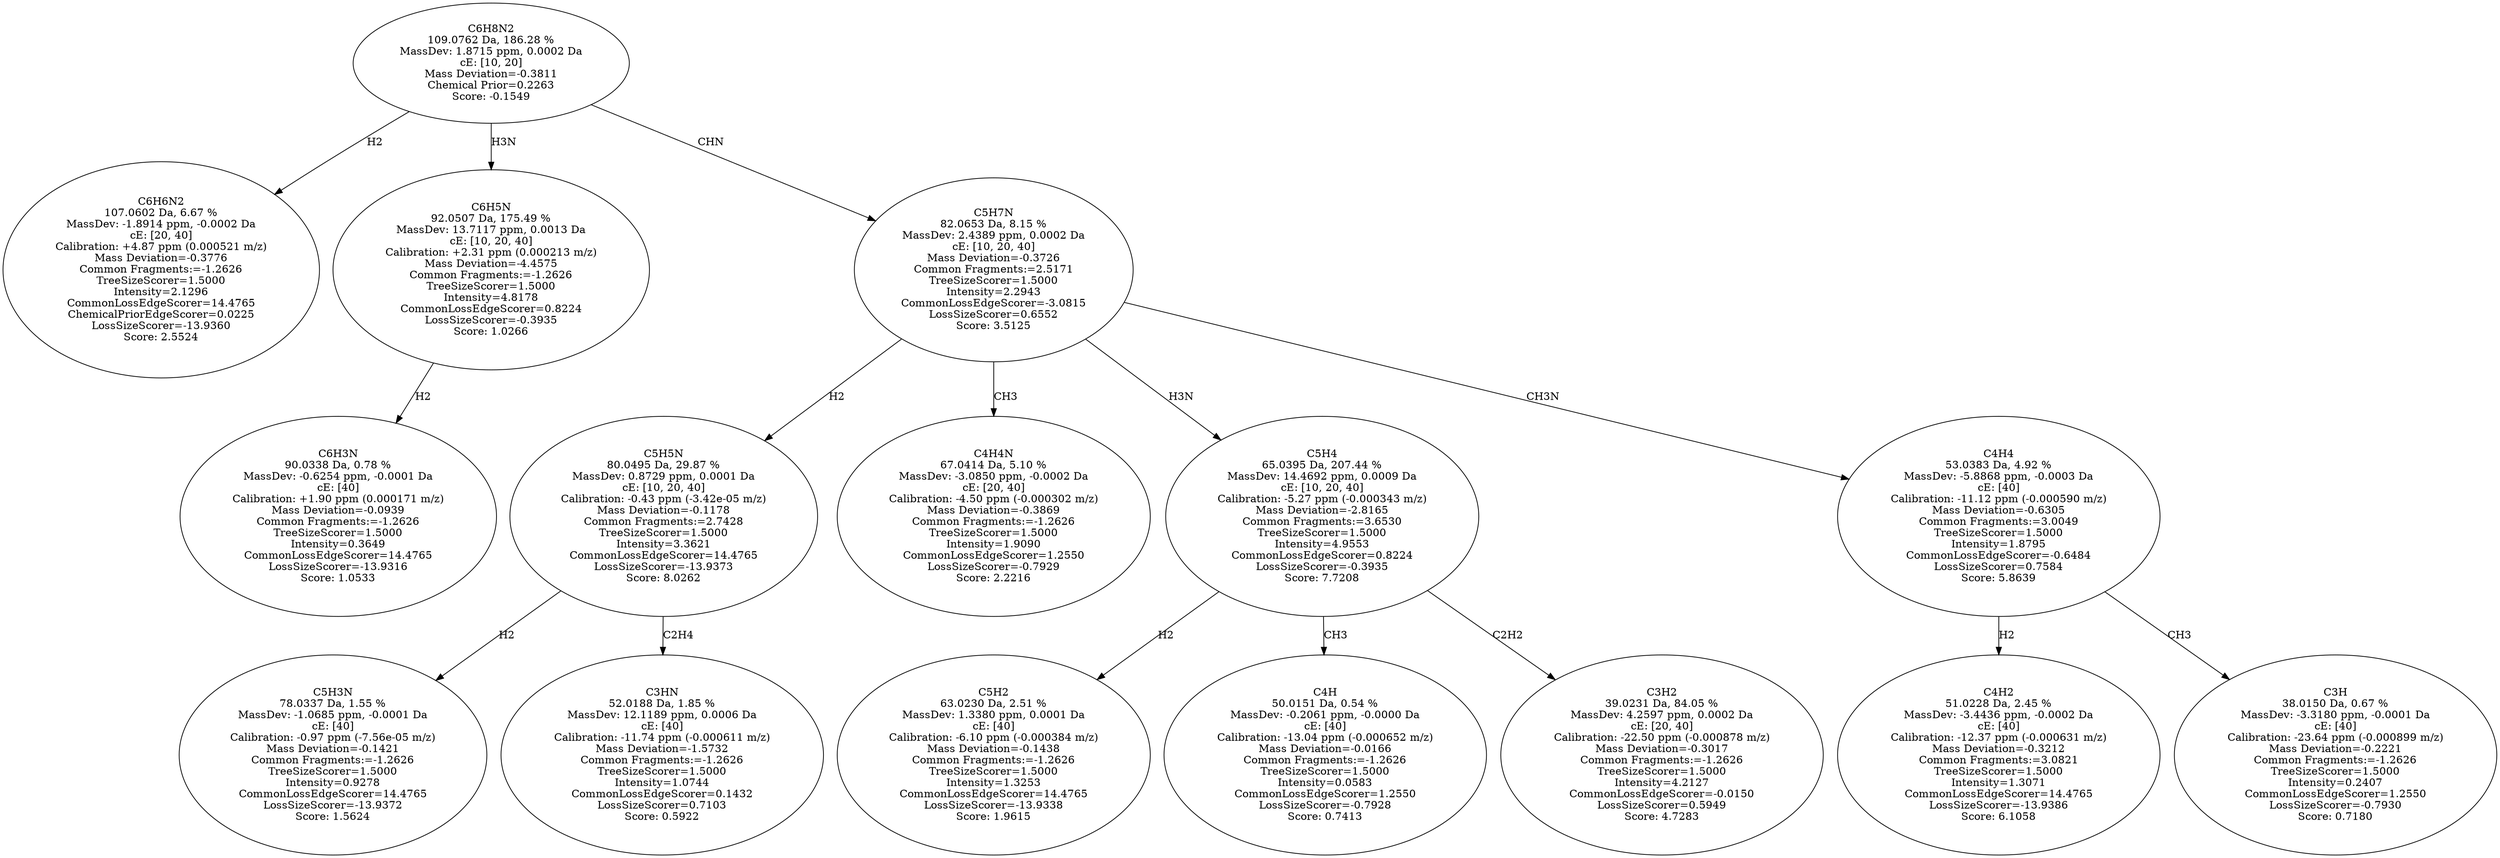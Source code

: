 strict digraph {
v1 [label="C6H6N2\n107.0602 Da, 6.67 %\nMassDev: -1.8914 ppm, -0.0002 Da\ncE: [20, 40]\nCalibration: +4.87 ppm (0.000521 m/z)\nMass Deviation=-0.3776\nCommon Fragments:=-1.2626\nTreeSizeScorer=1.5000\nIntensity=2.1296\nCommonLossEdgeScorer=14.4765\nChemicalPriorEdgeScorer=0.0225\nLossSizeScorer=-13.9360\nScore: 2.5524"];
v2 [label="C6H3N\n90.0338 Da, 0.78 %\nMassDev: -0.6254 ppm, -0.0001 Da\ncE: [40]\nCalibration: +1.90 ppm (0.000171 m/z)\nMass Deviation=-0.0939\nCommon Fragments:=-1.2626\nTreeSizeScorer=1.5000\nIntensity=0.3649\nCommonLossEdgeScorer=14.4765\nLossSizeScorer=-13.9316\nScore: 1.0533"];
v3 [label="C6H5N\n92.0507 Da, 175.49 %\nMassDev: 13.7117 ppm, 0.0013 Da\ncE: [10, 20, 40]\nCalibration: +2.31 ppm (0.000213 m/z)\nMass Deviation=-4.4575\nCommon Fragments:=-1.2626\nTreeSizeScorer=1.5000\nIntensity=4.8178\nCommonLossEdgeScorer=0.8224\nLossSizeScorer=-0.3935\nScore: 1.0266"];
v4 [label="C5H3N\n78.0337 Da, 1.55 %\nMassDev: -1.0685 ppm, -0.0001 Da\ncE: [40]\nCalibration: -0.97 ppm (-7.56e-05 m/z)\nMass Deviation=-0.1421\nCommon Fragments:=-1.2626\nTreeSizeScorer=1.5000\nIntensity=0.9278\nCommonLossEdgeScorer=14.4765\nLossSizeScorer=-13.9372\nScore: 1.5624"];
v5 [label="C3HN\n52.0188 Da, 1.85 %\nMassDev: 12.1189 ppm, 0.0006 Da\ncE: [40]\nCalibration: -11.74 ppm (-0.000611 m/z)\nMass Deviation=-1.5732\nCommon Fragments:=-1.2626\nTreeSizeScorer=1.5000\nIntensity=1.0744\nCommonLossEdgeScorer=0.1432\nLossSizeScorer=0.7103\nScore: 0.5922"];
v6 [label="C5H5N\n80.0495 Da, 29.87 %\nMassDev: 0.8729 ppm, 0.0001 Da\ncE: [10, 20, 40]\nCalibration: -0.43 ppm (-3.42e-05 m/z)\nMass Deviation=-0.1178\nCommon Fragments:=2.7428\nTreeSizeScorer=1.5000\nIntensity=3.3621\nCommonLossEdgeScorer=14.4765\nLossSizeScorer=-13.9373\nScore: 8.0262"];
v7 [label="C4H4N\n67.0414 Da, 5.10 %\nMassDev: -3.0850 ppm, -0.0002 Da\ncE: [20, 40]\nCalibration: -4.50 ppm (-0.000302 m/z)\nMass Deviation=-0.3869\nCommon Fragments:=-1.2626\nTreeSizeScorer=1.5000\nIntensity=1.9090\nCommonLossEdgeScorer=1.2550\nLossSizeScorer=-0.7929\nScore: 2.2216"];
v8 [label="C5H2\n63.0230 Da, 2.51 %\nMassDev: 1.3380 ppm, 0.0001 Da\ncE: [40]\nCalibration: -6.10 ppm (-0.000384 m/z)\nMass Deviation=-0.1438\nCommon Fragments:=-1.2626\nTreeSizeScorer=1.5000\nIntensity=1.3253\nCommonLossEdgeScorer=14.4765\nLossSizeScorer=-13.9338\nScore: 1.9615"];
v9 [label="C4H\n50.0151 Da, 0.54 %\nMassDev: -0.2061 ppm, -0.0000 Da\ncE: [40]\nCalibration: -13.04 ppm (-0.000652 m/z)\nMass Deviation=-0.0166\nCommon Fragments:=-1.2626\nTreeSizeScorer=1.5000\nIntensity=0.0583\nCommonLossEdgeScorer=1.2550\nLossSizeScorer=-0.7928\nScore: 0.7413"];
v10 [label="C3H2\n39.0231 Da, 84.05 %\nMassDev: 4.2597 ppm, 0.0002 Da\ncE: [20, 40]\nCalibration: -22.50 ppm (-0.000878 m/z)\nMass Deviation=-0.3017\nCommon Fragments:=-1.2626\nTreeSizeScorer=1.5000\nIntensity=4.2127\nCommonLossEdgeScorer=-0.0150\nLossSizeScorer=0.5949\nScore: 4.7283"];
v11 [label="C5H4\n65.0395 Da, 207.44 %\nMassDev: 14.4692 ppm, 0.0009 Da\ncE: [10, 20, 40]\nCalibration: -5.27 ppm (-0.000343 m/z)\nMass Deviation=-2.8165\nCommon Fragments:=3.6530\nTreeSizeScorer=1.5000\nIntensity=4.9553\nCommonLossEdgeScorer=0.8224\nLossSizeScorer=-0.3935\nScore: 7.7208"];
v12 [label="C4H2\n51.0228 Da, 2.45 %\nMassDev: -3.4436 ppm, -0.0002 Da\ncE: [40]\nCalibration: -12.37 ppm (-0.000631 m/z)\nMass Deviation=-0.3212\nCommon Fragments:=3.0821\nTreeSizeScorer=1.5000\nIntensity=1.3071\nCommonLossEdgeScorer=14.4765\nLossSizeScorer=-13.9386\nScore: 6.1058"];
v13 [label="C3H\n38.0150 Da, 0.67 %\nMassDev: -3.3180 ppm, -0.0001 Da\ncE: [40]\nCalibration: -23.64 ppm (-0.000899 m/z)\nMass Deviation=-0.2221\nCommon Fragments:=-1.2626\nTreeSizeScorer=1.5000\nIntensity=0.2407\nCommonLossEdgeScorer=1.2550\nLossSizeScorer=-0.7930\nScore: 0.7180"];
v14 [label="C4H4\n53.0383 Da, 4.92 %\nMassDev: -5.8868 ppm, -0.0003 Da\ncE: [40]\nCalibration: -11.12 ppm (-0.000590 m/z)\nMass Deviation=-0.6305\nCommon Fragments:=3.0049\nTreeSizeScorer=1.5000\nIntensity=1.8795\nCommonLossEdgeScorer=-0.6484\nLossSizeScorer=0.7584\nScore: 5.8639"];
v15 [label="C5H7N\n82.0653 Da, 8.15 %\nMassDev: 2.4389 ppm, 0.0002 Da\ncE: [10, 20, 40]\nMass Deviation=-0.3726\nCommon Fragments:=2.5171\nTreeSizeScorer=1.5000\nIntensity=2.2943\nCommonLossEdgeScorer=-3.0815\nLossSizeScorer=0.6552\nScore: 3.5125"];
v16 [label="C6H8N2\n109.0762 Da, 186.28 %\nMassDev: 1.8715 ppm, 0.0002 Da\ncE: [10, 20]\nMass Deviation=-0.3811\nChemical Prior=0.2263\nScore: -0.1549"];
v16 -> v1 [label="H2"];
v3 -> v2 [label="H2"];
v16 -> v3 [label="H3N"];
v6 -> v4 [label="H2"];
v6 -> v5 [label="C2H4"];
v15 -> v6 [label="H2"];
v15 -> v7 [label="CH3"];
v11 -> v8 [label="H2"];
v11 -> v9 [label="CH3"];
v11 -> v10 [label="C2H2"];
v15 -> v11 [label="H3N"];
v14 -> v12 [label="H2"];
v14 -> v13 [label="CH3"];
v15 -> v14 [label="CH3N"];
v16 -> v15 [label="CHN"];
}